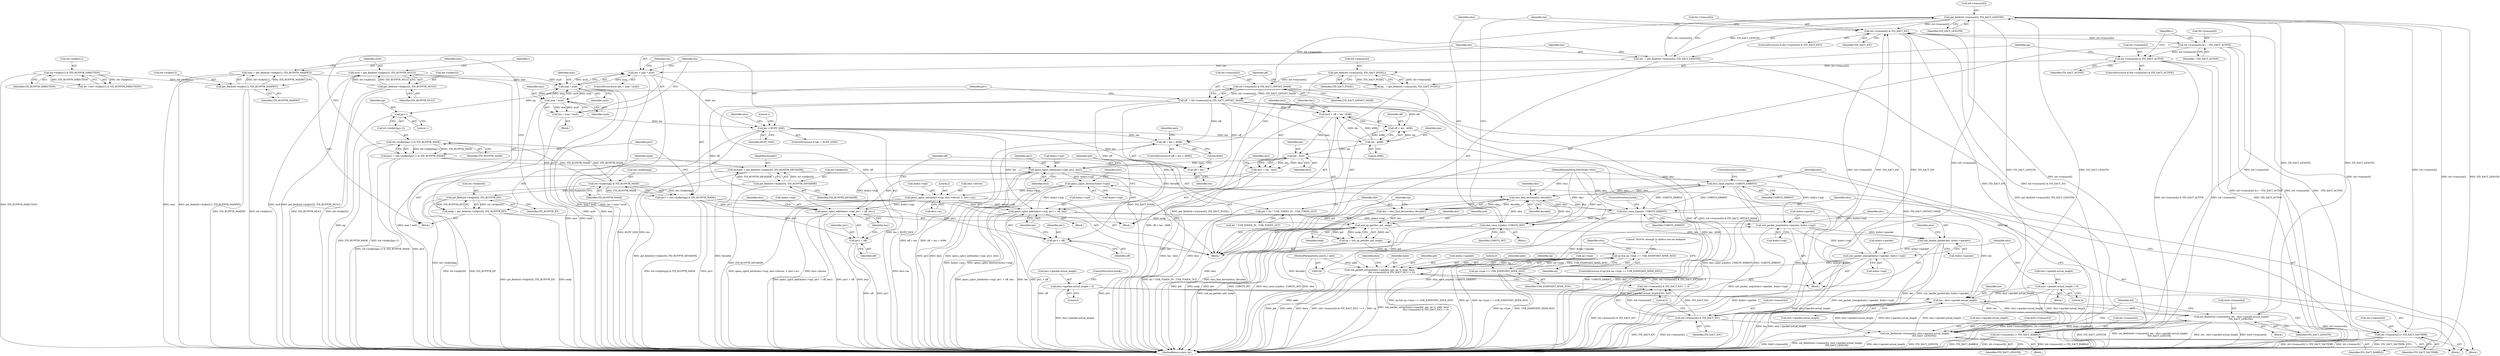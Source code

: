 digraph "0_qemu_156a2e4dbffa85997636a7a39ef12da6f1b40254@array" {
"1000234" [label="(Call,get_field(itd->transact[i], ITD_XACT_LENGTH))"];
"1000205" [label="(Call,itd->transact[i] & ITD_XACT_OFFSET_MASK)"];
"1000196" [label="(Call,get_field(itd->transact[i], ITD_XACT_PGSEL))"];
"1000186" [label="(Call,itd->transact[i] & ITD_XACT_ACTIVE)"];
"1000514" [label="(Call,itd->transact[i] &= ~ITD_XACT_ACTIVE)"];
"1000503" [label="(Call,itd->transact[i] & ITD_XACT_IOC)"];
"1000436" [label="(Call,itd->transact[i] |= ITD_XACT_XACTERR)"];
"1000234" [label="(Call,get_field(itd->transact[i], ITD_XACT_LENGTH))"];
"1000472" [label="(Call,set_field(&itd->transact[i], len - ehci->ipacket.actual_length,\n                          ITD_XACT_LENGTH))"];
"1000489" [label="(Call,set_field(&itd->transact[i], ehci->ipacket.actual_length,\n                          ITD_XACT_LENGTH))"];
"1000460" [label="(Call,ehci->ipacket.actual_length = 0)"];
"1000401" [label="(Call,ehci->ipacket.actual_length = 0)"];
"1000479" [label="(Call,len - ehci->ipacket.actual_length)"];
"1000291" [label="(Call,len - len2)"];
"1000285" [label="(Call,len - 4096)"];
"1000254" [label="(Call,len > BUFF_SIZE)"];
"1000242" [label="(Call,len > max * mult)"];
"1000232" [label="(Call,len  = get_field(itd->transact[i], ITD_XACT_LENGTH))"];
"1000244" [label="(Call,max * mult)"];
"1000250" [label="(Call,max * mult)"];
"1000157" [label="(Call,max = get_field(itd->bufptr[1], ITD_BUFPTR_MAXPKT))"];
"1000159" [label="(Call,get_field(itd->bufptr[1], ITD_BUFPTR_MAXPKT))"];
"1000132" [label="(Call,itd->bufptr[1] & ITD_BUFPTR_DIRECTION)"];
"1000166" [label="(Call,mult = get_field(itd->bufptr[2], ITD_BUFPTR_MULT))"];
"1000168" [label="(Call,get_field(itd->bufptr[2], ITD_BUFPTR_MULT))"];
"1000248" [label="(Call,len = max * mult)"];
"1000281" [label="(Call,len2 = off + len - 4096)"];
"1000203" [label="(Call,off  = itd->transact[i] & ITD_XACT_OFFSET_MASK)"];
"1000312" [label="(Call,qemu_sglist_add(&ehci->isgl, ptr1 + off, len))"];
"1000261" [label="(Call,qemu_sglist_init(&ehci->isgl, ehci->device, 2, ehci->as))"];
"1000408" [label="(Call,qemu_sglist_destroy(&ehci->isgl))"];
"1000303" [label="(Call,qemu_sglist_add(&ehci->isgl, ptr2, len2))"];
"1000294" [label="(Call,qemu_sglist_add(&ehci->isgl, ptr1 + off, len1))"];
"1000212" [label="(Call,ptr1 = (itd->bufptr[pg] & ITD_BUFPTR_MASK))"];
"1000214" [label="(Call,itd->bufptr[pg] & ITD_BUFPTR_MASK)"];
"1000223" [label="(Call,itd->bufptr[pg+1] & ITD_BUFPTR_MASK)"];
"1000289" [label="(Call,len1 = len - len2)"];
"1000221" [label="(Call,ptr2 = (itd->bufptr[pg+1] & ITD_BUFPTR_MASK))"];
"1000381" [label="(Call,usb_packet_unmap(&ehci->ipacket, &ehci->isgl))"];
"1000375" [label="(Call,usb_handle_packet(dev, &ehci->ipacket))"];
"1000334" [label="(Call,usb_ep_get(dev, pid, endp))"];
"1000327" [label="(Call,dev = ehci_find_device(ehci, devaddr))"];
"1000329" [label="(Call,ehci_find_device(ehci, devaddr))"];
"1000511" [label="(Call,ehci_raise_irq(ehci, USBSTS_INT))"];
"1000455" [label="(Call,ehci_raise_irq(ehci, USBSTS_ERRINT))"];
"1000107" [label="(MethodParameterIn,EHCIState *ehci)"];
"1000443" [label="(Call,ehci_raise_irq(ehci, USBSTS_ERRINT))"];
"1000139" [label="(Call,devaddr = get_field(itd->bufptr[0], ITD_BUFPTR_DEVADDR))"];
"1000141" [label="(Call,get_field(itd->bufptr[0], ITD_BUFPTR_DEVADDR))"];
"1000321" [label="(Call,pid = dir ? USB_TOKEN_IN : USB_TOKEN_OUT)"];
"1000148" [label="(Call,endp = get_field(itd->bufptr[0], ITD_BUFPTR_EP))"];
"1000150" [label="(Call,get_field(itd->bufptr[0], ITD_BUFPTR_EP))"];
"1000366" [label="(Call,usb_packet_map(&ehci->ipacket, &ehci->isgl))"];
"1000347" [label="(Call,usb_packet_setup(&ehci->ipacket, pid, ep, 0, addr, false,\n                                 (itd->transact[i] & ITD_XACT_IOC) != 0))"];
"1000339" [label="(Call,ep && ep->type == USB_ENDPOINT_XFER_ISOC)"];
"1000332" [label="(Call,ep = usb_ep_get(dev, pid, endp))"];
"1000341" [label="(Call,ep->type == USB_ENDPOINT_XFER_ISOC)"];
"1000109" [label="(MethodParameterIn,uint32_t addr)"];
"1000357" [label="(Call,(itd->transact[i] & ITD_XACT_IOC) != 0)"];
"1000358" [label="(Call,itd->transact[i] & ITD_XACT_IOC)"];
"1000448" [label="(Call,itd->transact[i] |= ITD_XACT_BABBLE)"];
"1000274" [label="(Call,off + len > 4096)"];
"1000275" [label="(Call,off + len)"];
"1000194" [label="(Call,pg   = get_field(itd->transact[i], ITD_XACT_PGSEL))"];
"1000228" [label="(Call,pg+1)"];
"1000283" [label="(Call,off + len - 4096)"];
"1000299" [label="(Call,ptr1 + off)"];
"1000317" [label="(Call,ptr1 + off)"];
"1000285" [label="(Call,len - 4096)"];
"1000206" [label="(Call,itd->transact[i])"];
"1000401" [label="(Call,ehci->ipacket.actual_length = 0)"];
"1000386" [label="(Call,&ehci->isgl)"];
"1000506" [label="(Identifier,itd)"];
"1000357" [label="(Call,(itd->transact[i] & ITD_XACT_IOC) != 0)"];
"1000359" [label="(Call,itd->transact[i])"];
"1000512" [label="(Identifier,ehci)"];
"1000286" [label="(Identifier,len)"];
"1000244" [label="(Call,max * mult)"];
"1000139" [label="(Call,devaddr = get_field(itd->bufptr[0], ITD_BUFPTR_DEVADDR))"];
"1000364" [label="(Identifier,ITD_XACT_IOC)"];
"1000130" [label="(Call,dir =(itd->bufptr[1] & ITD_BUFPTR_DIRECTION))"];
"1000332" [label="(Call,ep = usb_ep_get(dev, pid, endp))"];
"1000177" [label="(Identifier,i)"];
"1000277" [label="(Identifier,len)"];
"1000504" [label="(Call,itd->transact[i])"];
"1000289" [label="(Call,len1 = len - len2)"];
"1000329" [label="(Call,ehci_find_device(ehci, devaddr))"];
"1000444" [label="(Identifier,ehci)"];
"1000275" [label="(Call,off + len)"];
"1000254" [label="(Call,len > BUFF_SIZE)"];
"1000515" [label="(Call,itd->transact[i])"];
"1000149" [label="(Identifier,endp)"];
"1000456" [label="(Identifier,ehci)"];
"1000256" [label="(Identifier,BUFF_SIZE)"];
"1000466" [label="(Literal,0)"];
"1000167" [label="(Identifier,mult)"];
"1000514" [label="(Call,itd->transact[i] &= ~ITD_XACT_ACTIVE)"];
"1000230" [label="(Literal,1)"];
"1000304" [label="(Call,&ehci->isgl)"];
"1000228" [label="(Call,pg+1)"];
"1000312" [label="(Call,qemu_sglist_add(&ehci->isgl, ptr1 + off, len))"];
"1000231" [label="(Identifier,ITD_BUFPTR_MASK)"];
"1000480" [label="(Identifier,len)"];
"1000279" [label="(Block,)"];
"1000235" [label="(Call,itd->transact[i])"];
"1000313" [label="(Call,&ehci->isgl)"];
"1000220" [label="(Identifier,ITD_BUFPTR_MASK)"];
"1000467" [label="(ControlStructure,break;)"];
"1000327" [label="(Call,dev = ehci_find_device(ehci, devaddr))"];
"1000503" [label="(Call,itd->transact[i] & ITD_XACT_IOC)"];
"1000269" [label="(Literal,2)"];
"1000246" [label="(Identifier,mult)"];
"1000213" [label="(Identifier,ptr1)"];
"1000192" [label="(Identifier,ITD_XACT_ACTIVE)"];
"1000419" [label="(Block,)"];
"1000488" [label="(Block,)"];
"1000255" [label="(Identifier,len)"];
"1000292" [label="(Identifier,len)"];
"1000350" [label="(Identifier,ehci)"];
"1000287" [label="(Literal,4096)"];
"1000281" [label="(Call,len2 = off + len - 4096)"];
"1000335" [label="(Identifier,dev)"];
"1000472" [label="(Call,set_field(&itd->transact[i], len - ehci->ipacket.actual_length,\n                          ITD_XACT_LENGTH))"];
"1000147" [label="(Identifier,ITD_BUFPTR_DEVADDR)"];
"1000174" [label="(Identifier,ITD_BUFPTR_MULT)"];
"1000148" [label="(Call,endp = get_field(itd->bufptr[0], ITD_BUFPTR_EP))"];
"1000489" [label="(Call,set_field(&itd->transact[i], ehci->ipacket.actual_length,\n                          ITD_XACT_LENGTH))"];
"1000266" [label="(Call,ehci->device)"];
"1000205" [label="(Call,itd->transact[i] & ITD_XACT_OFFSET_MASK)"];
"1000274" [label="(Call,off + len > 4096)"];
"1000402" [label="(Call,ehci->ipacket.actual_length)"];
"1000159" [label="(Call,get_field(itd->bufptr[1], ITD_BUFPTR_MAXPKT))"];
"1000311" [label="(Block,)"];
"1000194" [label="(Call,pg   = get_field(itd->transact[i], ITD_XACT_PGSEL))"];
"1000384" [label="(Identifier,ehci)"];
"1000377" [label="(Call,&ehci->ipacket)"];
"1000376" [label="(Identifier,dev)"];
"1000299" [label="(Call,ptr1 + off)"];
"1000196" [label="(Call,get_field(itd->transact[i], ITD_XACT_PGSEL))"];
"1000214" [label="(Call,itd->bufptr[pg] & ITD_BUFPTR_MASK)"];
"1000340" [label="(Identifier,ep)"];
"1000303" [label="(Call,qemu_sglist_add(&ehci->isgl, ptr2, len2))"];
"1000283" [label="(Call,off + len - 4096)"];
"1000511" [label="(Call,ehci_raise_irq(ehci, USBSTS_INT))"];
"1000301" [label="(Identifier,off)"];
"1000448" [label="(Call,itd->transact[i] |= ITD_XACT_BABBLE)"];
"1000193" [label="(Block,)"];
"1000297" [label="(Identifier,ehci)"];
"1000151" [label="(Call,itd->bufptr[0])"];
"1000330" [label="(Identifier,ehci)"];
"1000317" [label="(Call,ptr1 + off)"];
"1000302" [label="(Identifier,len1)"];
"1000156" [label="(Identifier,ITD_BUFPTR_EP)"];
"1000204" [label="(Identifier,off)"];
"1000322" [label="(Identifier,pid)"];
"1000523" [label="(MethodReturn,static int)"];
"1000336" [label="(Identifier,pid)"];
"1000264" [label="(Identifier,ehci)"];
"1000517" [label="(Identifier,itd)"];
"1000348" [label="(Call,&ehci->ipacket)"];
"1000510" [label="(Block,)"];
"1000486" [label="(Identifier,ITD_XACT_LENGTH)"];
"1000461" [label="(Call,ehci->ipacket.actual_length)"];
"1000158" [label="(Identifier,max)"];
"1000132" [label="(Call,itd->bufptr[1] & ITD_BUFPTR_DIRECTION)"];
"1000211" [label="(Identifier,ITD_XACT_OFFSET_MASK)"];
"1000300" [label="(Identifier,ptr1)"];
"1000202" [label="(Identifier,ITD_XACT_PGSEL)"];
"1000382" [label="(Call,&ehci->ipacket)"];
"1000347" [label="(Call,usb_packet_setup(&ehci->ipacket, pid, ep, 0, addr, false,\n                                 (itd->transact[i] & ITD_XACT_IOC) != 0))"];
"1000250" [label="(Call,max * mult)"];
"1000133" [label="(Call,itd->bufptr[1])"];
"1000141" [label="(Call,get_field(itd->bufptr[0], ITD_BUFPTR_DEVADDR))"];
"1000245" [label="(Identifier,max)"];
"1000168" [label="(Call,get_field(itd->bufptr[2], ITD_BUFPTR_MULT))"];
"1000291" [label="(Call,len - len2)"];
"1000513" [label="(Identifier,USBSTS_INT)"];
"1000306" [label="(Identifier,ehci)"];
"1000354" [label="(Literal,0)"];
"1000293" [label="(Identifier,len2)"];
"1000449" [label="(Call,itd->transact[i])"];
"1000328" [label="(Identifier,dev)"];
"1000331" [label="(Identifier,devaddr)"];
"1000195" [label="(Identifier,pg)"];
"1000496" [label="(Call,ehci->ipacket.actual_length)"];
"1000457" [label="(Identifier,USBSTS_ERRINT)"];
"1000309" [label="(Identifier,len2)"];
"1000315" [label="(Identifier,ehci)"];
"1000446" [label="(ControlStructure,break;)"];
"1000140" [label="(Identifier,devaddr)"];
"1000284" [label="(Identifier,off)"];
"1000502" [label="(ControlStructure,if (itd->transact[i] & ITD_XACT_IOC))"];
"1000248" [label="(Call,len = max * mult)"];
"1000436" [label="(Call,itd->transact[i] |= ITD_XACT_XACTERR)"];
"1000481" [label="(Call,ehci->ipacket.actual_length)"];
"1000435" [label="(Block,)"];
"1000319" [label="(Identifier,off)"];
"1000232" [label="(Call,len  = get_field(itd->transact[i], ITD_XACT_LENGTH))"];
"1000203" [label="(Call,off  = itd->transact[i] & ITD_XACT_OFFSET_MASK)"];
"1000442" [label="(Identifier,ITD_XACT_XACTERR)"];
"1000262" [label="(Call,&ehci->isgl)"];
"1000222" [label="(Identifier,ptr2)"];
"1000337" [label="(Identifier,endp)"];
"1000443" [label="(Call,ehci_raise_irq(ehci, USBSTS_ERRINT))"];
"1000391" [label="(Block,)"];
"1000187" [label="(Call,itd->transact[i])"];
"1000479" [label="(Call,len - ehci->ipacket.actual_length)"];
"1000408" [label="(Call,qemu_sglist_destroy(&ehci->isgl))"];
"1000276" [label="(Identifier,off)"];
"1000460" [label="(Call,ehci->ipacket.actual_length = 0)"];
"1000260" [label="(Literal,1)"];
"1000270" [label="(Call,ehci->as)"];
"1000409" [label="(Call,&ehci->isgl)"];
"1000223" [label="(Call,itd->bufptr[pg+1] & ITD_BUFPTR_MASK)"];
"1000160" [label="(Call,itd->bufptr[1])"];
"1000224" [label="(Call,itd->bufptr[pg+1])"];
"1000185" [label="(ControlStructure,if (itd->transact[i] & ITD_XACT_ACTIVE))"];
"1000247" [label="(Block,)"];
"1000358" [label="(Call,itd->transact[i] & ITD_XACT_IOC)"];
"1000169" [label="(Call,itd->bufptr[2])"];
"1000445" [label="(Identifier,USBSTS_ERRINT)"];
"1000242" [label="(Call,len > max * mult)"];
"1000290" [label="(Identifier,len1)"];
"1000341" [label="(Call,ep->type == USB_ENDPOINT_XFER_ISOC)"];
"1000501" [label="(Identifier,ITD_XACT_LENGTH)"];
"1000366" [label="(Call,usb_packet_map(&ehci->ipacket, &ehci->isgl))"];
"1000166" [label="(Call,mult = get_field(itd->bufptr[2], ITD_BUFPTR_MULT))"];
"1000261" [label="(Call,qemu_sglist_init(&ehci->isgl, ehci->device, 2, ehci->as))"];
"1000109" [label="(MethodParameterIn,uint32_t addr)"];
"1000308" [label="(Identifier,ptr2)"];
"1000138" [label="(Identifier,ITD_BUFPTR_DIRECTION)"];
"1000110" [label="(Block,)"];
"1000381" [label="(Call,usb_packet_unmap(&ehci->ipacket, &ehci->isgl))"];
"1000365" [label="(Literal,0)"];
"1000252" [label="(Identifier,mult)"];
"1000282" [label="(Identifier,len2)"];
"1000458" [label="(ControlStructure,break;)"];
"1000186" [label="(Call,itd->transact[i] & ITD_XACT_ACTIVE)"];
"1000509" [label="(Identifier,ITD_XACT_IOC)"];
"1000355" [label="(Identifier,addr)"];
"1000240" [label="(Identifier,ITD_XACT_LENGTH)"];
"1000353" [label="(Identifier,ep)"];
"1000294" [label="(Call,qemu_sglist_add(&ehci->isgl, ptr1 + off, len1))"];
"1000371" [label="(Call,&ehci->isgl)"];
"1000233" [label="(Identifier,len)"];
"1000321" [label="(Call,pid = dir ? USB_TOKEN_IN : USB_TOKEN_OUT)"];
"1000454" [label="(Identifier,ITD_XACT_BABBLE)"];
"1000490" [label="(Call,&itd->transact[i])"];
"1000338" [label="(ControlStructure,if (ep && ep->type == USB_ENDPOINT_XFER_ISOC))"];
"1000369" [label="(Identifier,ehci)"];
"1000393" [label="(Literal,\"ISOCH: attempt to addess non-iso endpoint\n\")"];
"1000278" [label="(Literal,4096)"];
"1000345" [label="(Identifier,USB_ENDPOINT_XFER_ISOC)"];
"1000333" [label="(Identifier,ep)"];
"1000367" [label="(Call,&ehci->ipacket)"];
"1000212" [label="(Call,ptr1 = (itd->bufptr[pg] & ITD_BUFPTR_MASK))"];
"1000437" [label="(Call,itd->transact[i])"];
"1000356" [label="(Identifier,false)"];
"1000323" [label="(Call,dir ? USB_TOKEN_IN : USB_TOKEN_OUT)"];
"1000197" [label="(Call,itd->transact[i])"];
"1000215" [label="(Call,itd->bufptr[pg])"];
"1000234" [label="(Call,get_field(itd->transact[i], ITD_XACT_LENGTH))"];
"1000411" [label="(Identifier,ehci)"];
"1000320" [label="(Identifier,len)"];
"1000142" [label="(Call,itd->bufptr[0])"];
"1000473" [label="(Call,&itd->transact[i])"];
"1000520" [label="(Identifier,~ITD_XACT_ACTIVE)"];
"1000251" [label="(Identifier,max)"];
"1000342" [label="(Call,ep->type)"];
"1000241" [label="(ControlStructure,if (len > max * mult))"];
"1000346" [label="(Block,)"];
"1000150" [label="(Call,get_field(itd->bufptr[0], ITD_BUFPTR_EP))"];
"1000243" [label="(Identifier,len)"];
"1000339" [label="(Call,ep && ep->type == USB_ENDPOINT_XFER_ISOC)"];
"1000183" [label="(Identifier,i)"];
"1000375" [label="(Call,usb_handle_packet(dev, &ehci->ipacket))"];
"1000221" [label="(Call,ptr2 = (itd->bufptr[pg+1] & ITD_BUFPTR_MASK))"];
"1000416" [label="(Identifier,ehci)"];
"1000295" [label="(Call,&ehci->isgl)"];
"1000107" [label="(MethodParameterIn,EHCIState *ehci)"];
"1000229" [label="(Identifier,pg)"];
"1000253" [label="(ControlStructure,if (len > BUFF_SIZE))"];
"1000471" [label="(Block,)"];
"1000273" [label="(ControlStructure,if (off + len > 4096))"];
"1000165" [label="(Identifier,ITD_BUFPTR_MAXPKT)"];
"1000318" [label="(Identifier,ptr1)"];
"1000407" [label="(Literal,0)"];
"1000455" [label="(Call,ehci_raise_irq(ehci, USBSTS_ERRINT))"];
"1000157" [label="(Call,max = get_field(itd->bufptr[1], ITD_BUFPTR_MAXPKT))"];
"1000352" [label="(Identifier,pid)"];
"1000334" [label="(Call,usb_ep_get(dev, pid, endp))"];
"1000249" [label="(Identifier,len)"];
"1000234" -> "1000232"  [label="AST: "];
"1000234" -> "1000240"  [label="CFG: "];
"1000235" -> "1000234"  [label="AST: "];
"1000240" -> "1000234"  [label="AST: "];
"1000232" -> "1000234"  [label="CFG: "];
"1000234" -> "1000523"  [label="DDG: itd->transact[i]"];
"1000234" -> "1000523"  [label="DDG: ITD_XACT_LENGTH"];
"1000234" -> "1000232"  [label="DDG: itd->transact[i]"];
"1000234" -> "1000232"  [label="DDG: ITD_XACT_LENGTH"];
"1000205" -> "1000234"  [label="DDG: itd->transact[i]"];
"1000472" -> "1000234"  [label="DDG: ITD_XACT_LENGTH"];
"1000489" -> "1000234"  [label="DDG: ITD_XACT_LENGTH"];
"1000234" -> "1000358"  [label="DDG: itd->transact[i]"];
"1000234" -> "1000436"  [label="DDG: itd->transact[i]"];
"1000234" -> "1000448"  [label="DDG: itd->transact[i]"];
"1000234" -> "1000472"  [label="DDG: ITD_XACT_LENGTH"];
"1000234" -> "1000489"  [label="DDG: ITD_XACT_LENGTH"];
"1000234" -> "1000503"  [label="DDG: itd->transact[i]"];
"1000205" -> "1000203"  [label="AST: "];
"1000205" -> "1000211"  [label="CFG: "];
"1000206" -> "1000205"  [label="AST: "];
"1000211" -> "1000205"  [label="AST: "];
"1000203" -> "1000205"  [label="CFG: "];
"1000205" -> "1000523"  [label="DDG: ITD_XACT_OFFSET_MASK"];
"1000205" -> "1000203"  [label="DDG: itd->transact[i]"];
"1000205" -> "1000203"  [label="DDG: ITD_XACT_OFFSET_MASK"];
"1000196" -> "1000205"  [label="DDG: itd->transact[i]"];
"1000196" -> "1000194"  [label="AST: "];
"1000196" -> "1000202"  [label="CFG: "];
"1000197" -> "1000196"  [label="AST: "];
"1000202" -> "1000196"  [label="AST: "];
"1000194" -> "1000196"  [label="CFG: "];
"1000196" -> "1000523"  [label="DDG: ITD_XACT_PGSEL"];
"1000196" -> "1000194"  [label="DDG: itd->transact[i]"];
"1000196" -> "1000194"  [label="DDG: ITD_XACT_PGSEL"];
"1000186" -> "1000196"  [label="DDG: itd->transact[i]"];
"1000186" -> "1000185"  [label="AST: "];
"1000186" -> "1000192"  [label="CFG: "];
"1000187" -> "1000186"  [label="AST: "];
"1000192" -> "1000186"  [label="AST: "];
"1000195" -> "1000186"  [label="CFG: "];
"1000183" -> "1000186"  [label="CFG: "];
"1000186" -> "1000523"  [label="DDG: itd->transact[i] & ITD_XACT_ACTIVE"];
"1000186" -> "1000523"  [label="DDG: itd->transact[i]"];
"1000186" -> "1000523"  [label="DDG: ITD_XACT_ACTIVE"];
"1000514" -> "1000186"  [label="DDG: itd->transact[i]"];
"1000514" -> "1000193"  [label="AST: "];
"1000514" -> "1000520"  [label="CFG: "];
"1000515" -> "1000514"  [label="AST: "];
"1000520" -> "1000514"  [label="AST: "];
"1000183" -> "1000514"  [label="CFG: "];
"1000514" -> "1000523"  [label="DDG: ~ITD_XACT_ACTIVE"];
"1000514" -> "1000523"  [label="DDG: itd->transact[i] &= ~ITD_XACT_ACTIVE"];
"1000514" -> "1000523"  [label="DDG: itd->transact[i]"];
"1000503" -> "1000514"  [label="DDG: itd->transact[i]"];
"1000503" -> "1000502"  [label="AST: "];
"1000503" -> "1000509"  [label="CFG: "];
"1000504" -> "1000503"  [label="AST: "];
"1000509" -> "1000503"  [label="AST: "];
"1000512" -> "1000503"  [label="CFG: "];
"1000517" -> "1000503"  [label="CFG: "];
"1000503" -> "1000523"  [label="DDG: ITD_XACT_IOC"];
"1000503" -> "1000523"  [label="DDG: itd->transact[i] & ITD_XACT_IOC"];
"1000503" -> "1000358"  [label="DDG: ITD_XACT_IOC"];
"1000436" -> "1000503"  [label="DDG: itd->transact[i]"];
"1000448" -> "1000503"  [label="DDG: itd->transact[i]"];
"1000358" -> "1000503"  [label="DDG: itd->transact[i]"];
"1000358" -> "1000503"  [label="DDG: ITD_XACT_IOC"];
"1000436" -> "1000435"  [label="AST: "];
"1000436" -> "1000442"  [label="CFG: "];
"1000437" -> "1000436"  [label="AST: "];
"1000442" -> "1000436"  [label="AST: "];
"1000444" -> "1000436"  [label="CFG: "];
"1000436" -> "1000523"  [label="DDG: ITD_XACT_XACTERR"];
"1000436" -> "1000523"  [label="DDG: itd->transact[i] |= ITD_XACT_XACTERR"];
"1000436" -> "1000523"  [label="DDG: itd->transact[i]"];
"1000358" -> "1000436"  [label="DDG: itd->transact[i]"];
"1000472" -> "1000471"  [label="AST: "];
"1000472" -> "1000486"  [label="CFG: "];
"1000473" -> "1000472"  [label="AST: "];
"1000479" -> "1000472"  [label="AST: "];
"1000486" -> "1000472"  [label="AST: "];
"1000506" -> "1000472"  [label="CFG: "];
"1000472" -> "1000523"  [label="DDG: ITD_XACT_LENGTH"];
"1000472" -> "1000523"  [label="DDG: set_field(&itd->transact[i], len - ehci->ipacket.actual_length,\n                          ITD_XACT_LENGTH)"];
"1000472" -> "1000523"  [label="DDG: len - ehci->ipacket.actual_length"];
"1000472" -> "1000523"  [label="DDG: &itd->transact[i]"];
"1000489" -> "1000472"  [label="DDG: &itd->transact[i]"];
"1000479" -> "1000472"  [label="DDG: len"];
"1000479" -> "1000472"  [label="DDG: ehci->ipacket.actual_length"];
"1000472" -> "1000489"  [label="DDG: &itd->transact[i]"];
"1000489" -> "1000488"  [label="AST: "];
"1000489" -> "1000501"  [label="CFG: "];
"1000490" -> "1000489"  [label="AST: "];
"1000496" -> "1000489"  [label="AST: "];
"1000501" -> "1000489"  [label="AST: "];
"1000506" -> "1000489"  [label="CFG: "];
"1000489" -> "1000523"  [label="DDG: set_field(&itd->transact[i], ehci->ipacket.actual_length,\n                          ITD_XACT_LENGTH)"];
"1000489" -> "1000523"  [label="DDG: ehci->ipacket.actual_length"];
"1000489" -> "1000523"  [label="DDG: ITD_XACT_LENGTH"];
"1000489" -> "1000523"  [label="DDG: &itd->transact[i]"];
"1000489" -> "1000479"  [label="DDG: ehci->ipacket.actual_length"];
"1000460" -> "1000489"  [label="DDG: ehci->ipacket.actual_length"];
"1000401" -> "1000489"  [label="DDG: ehci->ipacket.actual_length"];
"1000479" -> "1000489"  [label="DDG: ehci->ipacket.actual_length"];
"1000460" -> "1000419"  [label="AST: "];
"1000460" -> "1000466"  [label="CFG: "];
"1000461" -> "1000460"  [label="AST: "];
"1000466" -> "1000460"  [label="AST: "];
"1000467" -> "1000460"  [label="CFG: "];
"1000460" -> "1000523"  [label="DDG: ehci->ipacket.actual_length"];
"1000460" -> "1000479"  [label="DDG: ehci->ipacket.actual_length"];
"1000401" -> "1000391"  [label="AST: "];
"1000401" -> "1000407"  [label="CFG: "];
"1000402" -> "1000401"  [label="AST: "];
"1000407" -> "1000401"  [label="AST: "];
"1000411" -> "1000401"  [label="CFG: "];
"1000401" -> "1000523"  [label="DDG: ehci->ipacket.actual_length"];
"1000401" -> "1000479"  [label="DDG: ehci->ipacket.actual_length"];
"1000479" -> "1000481"  [label="CFG: "];
"1000480" -> "1000479"  [label="AST: "];
"1000481" -> "1000479"  [label="AST: "];
"1000486" -> "1000479"  [label="CFG: "];
"1000479" -> "1000523"  [label="DDG: len"];
"1000479" -> "1000523"  [label="DDG: ehci->ipacket.actual_length"];
"1000291" -> "1000479"  [label="DDG: len"];
"1000312" -> "1000479"  [label="DDG: len"];
"1000291" -> "1000289"  [label="AST: "];
"1000291" -> "1000293"  [label="CFG: "];
"1000292" -> "1000291"  [label="AST: "];
"1000293" -> "1000291"  [label="AST: "];
"1000289" -> "1000291"  [label="CFG: "];
"1000291" -> "1000523"  [label="DDG: len"];
"1000291" -> "1000289"  [label="DDG: len"];
"1000291" -> "1000289"  [label="DDG: len2"];
"1000285" -> "1000291"  [label="DDG: len"];
"1000281" -> "1000291"  [label="DDG: len2"];
"1000291" -> "1000303"  [label="DDG: len2"];
"1000285" -> "1000283"  [label="AST: "];
"1000285" -> "1000287"  [label="CFG: "];
"1000286" -> "1000285"  [label="AST: "];
"1000287" -> "1000285"  [label="AST: "];
"1000283" -> "1000285"  [label="CFG: "];
"1000285" -> "1000281"  [label="DDG: len"];
"1000285" -> "1000281"  [label="DDG: 4096"];
"1000285" -> "1000283"  [label="DDG: len"];
"1000285" -> "1000283"  [label="DDG: 4096"];
"1000254" -> "1000285"  [label="DDG: len"];
"1000254" -> "1000253"  [label="AST: "];
"1000254" -> "1000256"  [label="CFG: "];
"1000255" -> "1000254"  [label="AST: "];
"1000256" -> "1000254"  [label="AST: "];
"1000260" -> "1000254"  [label="CFG: "];
"1000264" -> "1000254"  [label="CFG: "];
"1000254" -> "1000523"  [label="DDG: len"];
"1000254" -> "1000523"  [label="DDG: len > BUFF_SIZE"];
"1000254" -> "1000523"  [label="DDG: BUFF_SIZE"];
"1000242" -> "1000254"  [label="DDG: len"];
"1000248" -> "1000254"  [label="DDG: len"];
"1000254" -> "1000274"  [label="DDG: len"];
"1000254" -> "1000275"  [label="DDG: len"];
"1000254" -> "1000312"  [label="DDG: len"];
"1000242" -> "1000241"  [label="AST: "];
"1000242" -> "1000244"  [label="CFG: "];
"1000243" -> "1000242"  [label="AST: "];
"1000244" -> "1000242"  [label="AST: "];
"1000249" -> "1000242"  [label="CFG: "];
"1000255" -> "1000242"  [label="CFG: "];
"1000242" -> "1000523"  [label="DDG: len > max * mult"];
"1000242" -> "1000523"  [label="DDG: max * mult"];
"1000232" -> "1000242"  [label="DDG: len"];
"1000244" -> "1000242"  [label="DDG: max"];
"1000244" -> "1000242"  [label="DDG: mult"];
"1000232" -> "1000193"  [label="AST: "];
"1000233" -> "1000232"  [label="AST: "];
"1000243" -> "1000232"  [label="CFG: "];
"1000232" -> "1000523"  [label="DDG: get_field(itd->transact[i], ITD_XACT_LENGTH)"];
"1000244" -> "1000246"  [label="CFG: "];
"1000245" -> "1000244"  [label="AST: "];
"1000246" -> "1000244"  [label="AST: "];
"1000244" -> "1000523"  [label="DDG: max"];
"1000244" -> "1000523"  [label="DDG: mult"];
"1000250" -> "1000244"  [label="DDG: max"];
"1000250" -> "1000244"  [label="DDG: mult"];
"1000157" -> "1000244"  [label="DDG: max"];
"1000166" -> "1000244"  [label="DDG: mult"];
"1000244" -> "1000250"  [label="DDG: max"];
"1000244" -> "1000250"  [label="DDG: mult"];
"1000250" -> "1000248"  [label="AST: "];
"1000250" -> "1000252"  [label="CFG: "];
"1000251" -> "1000250"  [label="AST: "];
"1000252" -> "1000250"  [label="AST: "];
"1000248" -> "1000250"  [label="CFG: "];
"1000250" -> "1000523"  [label="DDG: max"];
"1000250" -> "1000523"  [label="DDG: mult"];
"1000250" -> "1000248"  [label="DDG: max"];
"1000250" -> "1000248"  [label="DDG: mult"];
"1000157" -> "1000110"  [label="AST: "];
"1000157" -> "1000159"  [label="CFG: "];
"1000158" -> "1000157"  [label="AST: "];
"1000159" -> "1000157"  [label="AST: "];
"1000167" -> "1000157"  [label="CFG: "];
"1000157" -> "1000523"  [label="DDG: get_field(itd->bufptr[1], ITD_BUFPTR_MAXPKT)"];
"1000157" -> "1000523"  [label="DDG: max"];
"1000159" -> "1000157"  [label="DDG: itd->bufptr[1]"];
"1000159" -> "1000157"  [label="DDG: ITD_BUFPTR_MAXPKT"];
"1000159" -> "1000165"  [label="CFG: "];
"1000160" -> "1000159"  [label="AST: "];
"1000165" -> "1000159"  [label="AST: "];
"1000159" -> "1000523"  [label="DDG: itd->bufptr[1]"];
"1000159" -> "1000523"  [label="DDG: ITD_BUFPTR_MAXPKT"];
"1000132" -> "1000159"  [label="DDG: itd->bufptr[1]"];
"1000132" -> "1000130"  [label="AST: "];
"1000132" -> "1000138"  [label="CFG: "];
"1000133" -> "1000132"  [label="AST: "];
"1000138" -> "1000132"  [label="AST: "];
"1000130" -> "1000132"  [label="CFG: "];
"1000132" -> "1000523"  [label="DDG: ITD_BUFPTR_DIRECTION"];
"1000132" -> "1000130"  [label="DDG: itd->bufptr[1]"];
"1000132" -> "1000130"  [label="DDG: ITD_BUFPTR_DIRECTION"];
"1000166" -> "1000110"  [label="AST: "];
"1000166" -> "1000168"  [label="CFG: "];
"1000167" -> "1000166"  [label="AST: "];
"1000168" -> "1000166"  [label="AST: "];
"1000177" -> "1000166"  [label="CFG: "];
"1000166" -> "1000523"  [label="DDG: get_field(itd->bufptr[2], ITD_BUFPTR_MULT)"];
"1000166" -> "1000523"  [label="DDG: mult"];
"1000168" -> "1000166"  [label="DDG: itd->bufptr[2]"];
"1000168" -> "1000166"  [label="DDG: ITD_BUFPTR_MULT"];
"1000168" -> "1000174"  [label="CFG: "];
"1000169" -> "1000168"  [label="AST: "];
"1000174" -> "1000168"  [label="AST: "];
"1000168" -> "1000523"  [label="DDG: itd->bufptr[2]"];
"1000168" -> "1000523"  [label="DDG: ITD_BUFPTR_MULT"];
"1000248" -> "1000247"  [label="AST: "];
"1000249" -> "1000248"  [label="AST: "];
"1000255" -> "1000248"  [label="CFG: "];
"1000248" -> "1000523"  [label="DDG: max * mult"];
"1000281" -> "1000279"  [label="AST: "];
"1000281" -> "1000283"  [label="CFG: "];
"1000282" -> "1000281"  [label="AST: "];
"1000283" -> "1000281"  [label="AST: "];
"1000290" -> "1000281"  [label="CFG: "];
"1000281" -> "1000523"  [label="DDG: off + len - 4096"];
"1000203" -> "1000281"  [label="DDG: off"];
"1000203" -> "1000193"  [label="AST: "];
"1000204" -> "1000203"  [label="AST: "];
"1000213" -> "1000203"  [label="CFG: "];
"1000203" -> "1000523"  [label="DDG: itd->transact[i] & ITD_XACT_OFFSET_MASK"];
"1000203" -> "1000523"  [label="DDG: off"];
"1000203" -> "1000274"  [label="DDG: off"];
"1000203" -> "1000275"  [label="DDG: off"];
"1000203" -> "1000283"  [label="DDG: off"];
"1000203" -> "1000294"  [label="DDG: off"];
"1000203" -> "1000299"  [label="DDG: off"];
"1000203" -> "1000312"  [label="DDG: off"];
"1000203" -> "1000317"  [label="DDG: off"];
"1000312" -> "1000311"  [label="AST: "];
"1000312" -> "1000320"  [label="CFG: "];
"1000313" -> "1000312"  [label="AST: "];
"1000317" -> "1000312"  [label="AST: "];
"1000320" -> "1000312"  [label="AST: "];
"1000322" -> "1000312"  [label="CFG: "];
"1000312" -> "1000523"  [label="DDG: qemu_sglist_add(&ehci->isgl, ptr1 + off, len)"];
"1000312" -> "1000523"  [label="DDG: len"];
"1000312" -> "1000523"  [label="DDG: ptr1 + off"];
"1000261" -> "1000312"  [label="DDG: &ehci->isgl"];
"1000212" -> "1000312"  [label="DDG: ptr1"];
"1000312" -> "1000366"  [label="DDG: &ehci->isgl"];
"1000312" -> "1000408"  [label="DDG: &ehci->isgl"];
"1000261" -> "1000193"  [label="AST: "];
"1000261" -> "1000270"  [label="CFG: "];
"1000262" -> "1000261"  [label="AST: "];
"1000266" -> "1000261"  [label="AST: "];
"1000269" -> "1000261"  [label="AST: "];
"1000270" -> "1000261"  [label="AST: "];
"1000276" -> "1000261"  [label="CFG: "];
"1000261" -> "1000523"  [label="DDG: ehci->device"];
"1000261" -> "1000523"  [label="DDG: ehci->as"];
"1000261" -> "1000523"  [label="DDG: qemu_sglist_init(&ehci->isgl, ehci->device, 2, ehci->as)"];
"1000408" -> "1000261"  [label="DDG: &ehci->isgl"];
"1000261" -> "1000294"  [label="DDG: &ehci->isgl"];
"1000408" -> "1000193"  [label="AST: "];
"1000408" -> "1000409"  [label="CFG: "];
"1000409" -> "1000408"  [label="AST: "];
"1000416" -> "1000408"  [label="CFG: "];
"1000408" -> "1000523"  [label="DDG: &ehci->isgl"];
"1000408" -> "1000523"  [label="DDG: qemu_sglist_destroy(&ehci->isgl)"];
"1000303" -> "1000408"  [label="DDG: &ehci->isgl"];
"1000381" -> "1000408"  [label="DDG: &ehci->isgl"];
"1000303" -> "1000279"  [label="AST: "];
"1000303" -> "1000309"  [label="CFG: "];
"1000304" -> "1000303"  [label="AST: "];
"1000308" -> "1000303"  [label="AST: "];
"1000309" -> "1000303"  [label="AST: "];
"1000322" -> "1000303"  [label="CFG: "];
"1000303" -> "1000523"  [label="DDG: len2"];
"1000303" -> "1000523"  [label="DDG: qemu_sglist_add(&ehci->isgl, ptr2, len2)"];
"1000303" -> "1000523"  [label="DDG: ptr2"];
"1000294" -> "1000303"  [label="DDG: &ehci->isgl"];
"1000221" -> "1000303"  [label="DDG: ptr2"];
"1000303" -> "1000366"  [label="DDG: &ehci->isgl"];
"1000294" -> "1000279"  [label="AST: "];
"1000294" -> "1000302"  [label="CFG: "];
"1000295" -> "1000294"  [label="AST: "];
"1000299" -> "1000294"  [label="AST: "];
"1000302" -> "1000294"  [label="AST: "];
"1000306" -> "1000294"  [label="CFG: "];
"1000294" -> "1000523"  [label="DDG: qemu_sglist_add(&ehci->isgl, ptr1 + off, len1)"];
"1000294" -> "1000523"  [label="DDG: ptr1 + off"];
"1000294" -> "1000523"  [label="DDG: len1"];
"1000212" -> "1000294"  [label="DDG: ptr1"];
"1000289" -> "1000294"  [label="DDG: len1"];
"1000212" -> "1000193"  [label="AST: "];
"1000212" -> "1000214"  [label="CFG: "];
"1000213" -> "1000212"  [label="AST: "];
"1000214" -> "1000212"  [label="AST: "];
"1000222" -> "1000212"  [label="CFG: "];
"1000212" -> "1000523"  [label="DDG: itd->bufptr[pg] & ITD_BUFPTR_MASK"];
"1000212" -> "1000523"  [label="DDG: ptr1"];
"1000214" -> "1000212"  [label="DDG: itd->bufptr[pg]"];
"1000214" -> "1000212"  [label="DDG: ITD_BUFPTR_MASK"];
"1000212" -> "1000299"  [label="DDG: ptr1"];
"1000212" -> "1000317"  [label="DDG: ptr1"];
"1000214" -> "1000220"  [label="CFG: "];
"1000215" -> "1000214"  [label="AST: "];
"1000220" -> "1000214"  [label="AST: "];
"1000214" -> "1000523"  [label="DDG: itd->bufptr[pg]"];
"1000223" -> "1000214"  [label="DDG: ITD_BUFPTR_MASK"];
"1000214" -> "1000223"  [label="DDG: ITD_BUFPTR_MASK"];
"1000223" -> "1000221"  [label="AST: "];
"1000223" -> "1000231"  [label="CFG: "];
"1000224" -> "1000223"  [label="AST: "];
"1000231" -> "1000223"  [label="AST: "];
"1000221" -> "1000223"  [label="CFG: "];
"1000223" -> "1000523"  [label="DDG: ITD_BUFPTR_MASK"];
"1000223" -> "1000523"  [label="DDG: itd->bufptr[pg+1]"];
"1000223" -> "1000221"  [label="DDG: itd->bufptr[pg+1]"];
"1000223" -> "1000221"  [label="DDG: ITD_BUFPTR_MASK"];
"1000289" -> "1000279"  [label="AST: "];
"1000290" -> "1000289"  [label="AST: "];
"1000297" -> "1000289"  [label="CFG: "];
"1000289" -> "1000523"  [label="DDG: len - len2"];
"1000221" -> "1000193"  [label="AST: "];
"1000222" -> "1000221"  [label="AST: "];
"1000233" -> "1000221"  [label="CFG: "];
"1000221" -> "1000523"  [label="DDG: itd->bufptr[pg+1] & ITD_BUFPTR_MASK"];
"1000221" -> "1000523"  [label="DDG: ptr2"];
"1000381" -> "1000346"  [label="AST: "];
"1000381" -> "1000386"  [label="CFG: "];
"1000382" -> "1000381"  [label="AST: "];
"1000386" -> "1000381"  [label="AST: "];
"1000411" -> "1000381"  [label="CFG: "];
"1000381" -> "1000523"  [label="DDG: &ehci->ipacket"];
"1000381" -> "1000523"  [label="DDG: usb_packet_unmap(&ehci->ipacket, &ehci->isgl)"];
"1000381" -> "1000347"  [label="DDG: &ehci->ipacket"];
"1000375" -> "1000381"  [label="DDG: &ehci->ipacket"];
"1000366" -> "1000381"  [label="DDG: &ehci->isgl"];
"1000375" -> "1000346"  [label="AST: "];
"1000375" -> "1000377"  [label="CFG: "];
"1000376" -> "1000375"  [label="AST: "];
"1000377" -> "1000375"  [label="AST: "];
"1000384" -> "1000375"  [label="CFG: "];
"1000375" -> "1000523"  [label="DDG: dev"];
"1000375" -> "1000523"  [label="DDG: usb_handle_packet(dev, &ehci->ipacket)"];
"1000334" -> "1000375"  [label="DDG: dev"];
"1000366" -> "1000375"  [label="DDG: &ehci->ipacket"];
"1000334" -> "1000332"  [label="AST: "];
"1000334" -> "1000337"  [label="CFG: "];
"1000335" -> "1000334"  [label="AST: "];
"1000336" -> "1000334"  [label="AST: "];
"1000337" -> "1000334"  [label="AST: "];
"1000332" -> "1000334"  [label="CFG: "];
"1000334" -> "1000523"  [label="DDG: pid"];
"1000334" -> "1000523"  [label="DDG: endp"];
"1000334" -> "1000523"  [label="DDG: dev"];
"1000334" -> "1000332"  [label="DDG: dev"];
"1000334" -> "1000332"  [label="DDG: pid"];
"1000334" -> "1000332"  [label="DDG: endp"];
"1000327" -> "1000334"  [label="DDG: dev"];
"1000321" -> "1000334"  [label="DDG: pid"];
"1000148" -> "1000334"  [label="DDG: endp"];
"1000334" -> "1000347"  [label="DDG: pid"];
"1000327" -> "1000193"  [label="AST: "];
"1000327" -> "1000329"  [label="CFG: "];
"1000328" -> "1000327"  [label="AST: "];
"1000329" -> "1000327"  [label="AST: "];
"1000333" -> "1000327"  [label="CFG: "];
"1000327" -> "1000523"  [label="DDG: ehci_find_device(ehci, devaddr)"];
"1000329" -> "1000327"  [label="DDG: ehci"];
"1000329" -> "1000327"  [label="DDG: devaddr"];
"1000329" -> "1000331"  [label="CFG: "];
"1000330" -> "1000329"  [label="AST: "];
"1000331" -> "1000329"  [label="AST: "];
"1000329" -> "1000523"  [label="DDG: devaddr"];
"1000329" -> "1000523"  [label="DDG: ehci"];
"1000511" -> "1000329"  [label="DDG: ehci"];
"1000455" -> "1000329"  [label="DDG: ehci"];
"1000443" -> "1000329"  [label="DDG: ehci"];
"1000107" -> "1000329"  [label="DDG: ehci"];
"1000139" -> "1000329"  [label="DDG: devaddr"];
"1000329" -> "1000443"  [label="DDG: ehci"];
"1000329" -> "1000455"  [label="DDG: ehci"];
"1000329" -> "1000511"  [label="DDG: ehci"];
"1000511" -> "1000510"  [label="AST: "];
"1000511" -> "1000513"  [label="CFG: "];
"1000512" -> "1000511"  [label="AST: "];
"1000513" -> "1000511"  [label="AST: "];
"1000517" -> "1000511"  [label="CFG: "];
"1000511" -> "1000523"  [label="DDG: USBSTS_INT"];
"1000511" -> "1000523"  [label="DDG: ehci_raise_irq(ehci, USBSTS_INT)"];
"1000511" -> "1000523"  [label="DDG: ehci"];
"1000455" -> "1000511"  [label="DDG: ehci"];
"1000443" -> "1000511"  [label="DDG: ehci"];
"1000107" -> "1000511"  [label="DDG: ehci"];
"1000455" -> "1000419"  [label="AST: "];
"1000455" -> "1000457"  [label="CFG: "];
"1000456" -> "1000455"  [label="AST: "];
"1000457" -> "1000455"  [label="AST: "];
"1000458" -> "1000455"  [label="CFG: "];
"1000455" -> "1000523"  [label="DDG: ehci_raise_irq(ehci, USBSTS_ERRINT)"];
"1000455" -> "1000523"  [label="DDG: USBSTS_ERRINT"];
"1000455" -> "1000523"  [label="DDG: ehci"];
"1000455" -> "1000443"  [label="DDG: USBSTS_ERRINT"];
"1000107" -> "1000455"  [label="DDG: ehci"];
"1000443" -> "1000455"  [label="DDG: USBSTS_ERRINT"];
"1000107" -> "1000106"  [label="AST: "];
"1000107" -> "1000523"  [label="DDG: ehci"];
"1000107" -> "1000443"  [label="DDG: ehci"];
"1000443" -> "1000435"  [label="AST: "];
"1000443" -> "1000445"  [label="CFG: "];
"1000444" -> "1000443"  [label="AST: "];
"1000445" -> "1000443"  [label="AST: "];
"1000446" -> "1000443"  [label="CFG: "];
"1000443" -> "1000523"  [label="DDG: ehci_raise_irq(ehci, USBSTS_ERRINT)"];
"1000443" -> "1000523"  [label="DDG: USBSTS_ERRINT"];
"1000443" -> "1000523"  [label="DDG: ehci"];
"1000139" -> "1000110"  [label="AST: "];
"1000139" -> "1000141"  [label="CFG: "];
"1000140" -> "1000139"  [label="AST: "];
"1000141" -> "1000139"  [label="AST: "];
"1000149" -> "1000139"  [label="CFG: "];
"1000139" -> "1000523"  [label="DDG: get_field(itd->bufptr[0], ITD_BUFPTR_DEVADDR)"];
"1000139" -> "1000523"  [label="DDG: devaddr"];
"1000141" -> "1000139"  [label="DDG: itd->bufptr[0]"];
"1000141" -> "1000139"  [label="DDG: ITD_BUFPTR_DEVADDR"];
"1000141" -> "1000147"  [label="CFG: "];
"1000142" -> "1000141"  [label="AST: "];
"1000147" -> "1000141"  [label="AST: "];
"1000141" -> "1000523"  [label="DDG: ITD_BUFPTR_DEVADDR"];
"1000141" -> "1000150"  [label="DDG: itd->bufptr[0]"];
"1000321" -> "1000193"  [label="AST: "];
"1000321" -> "1000323"  [label="CFG: "];
"1000322" -> "1000321"  [label="AST: "];
"1000323" -> "1000321"  [label="AST: "];
"1000328" -> "1000321"  [label="CFG: "];
"1000321" -> "1000523"  [label="DDG: dir ? USB_TOKEN_IN : USB_TOKEN_OUT"];
"1000148" -> "1000110"  [label="AST: "];
"1000148" -> "1000150"  [label="CFG: "];
"1000149" -> "1000148"  [label="AST: "];
"1000150" -> "1000148"  [label="AST: "];
"1000158" -> "1000148"  [label="CFG: "];
"1000148" -> "1000523"  [label="DDG: endp"];
"1000148" -> "1000523"  [label="DDG: get_field(itd->bufptr[0], ITD_BUFPTR_EP)"];
"1000150" -> "1000148"  [label="DDG: itd->bufptr[0]"];
"1000150" -> "1000148"  [label="DDG: ITD_BUFPTR_EP"];
"1000150" -> "1000156"  [label="CFG: "];
"1000151" -> "1000150"  [label="AST: "];
"1000156" -> "1000150"  [label="AST: "];
"1000150" -> "1000523"  [label="DDG: itd->bufptr[0]"];
"1000150" -> "1000523"  [label="DDG: ITD_BUFPTR_EP"];
"1000366" -> "1000346"  [label="AST: "];
"1000366" -> "1000371"  [label="CFG: "];
"1000367" -> "1000366"  [label="AST: "];
"1000371" -> "1000366"  [label="AST: "];
"1000376" -> "1000366"  [label="CFG: "];
"1000366" -> "1000523"  [label="DDG: usb_packet_map(&ehci->ipacket, &ehci->isgl)"];
"1000347" -> "1000366"  [label="DDG: &ehci->ipacket"];
"1000347" -> "1000346"  [label="AST: "];
"1000347" -> "1000357"  [label="CFG: "];
"1000348" -> "1000347"  [label="AST: "];
"1000352" -> "1000347"  [label="AST: "];
"1000353" -> "1000347"  [label="AST: "];
"1000354" -> "1000347"  [label="AST: "];
"1000355" -> "1000347"  [label="AST: "];
"1000356" -> "1000347"  [label="AST: "];
"1000357" -> "1000347"  [label="AST: "];
"1000369" -> "1000347"  [label="CFG: "];
"1000347" -> "1000523"  [label="DDG: false"];
"1000347" -> "1000523"  [label="DDG: (itd->transact[i] & ITD_XACT_IOC) != 0"];
"1000347" -> "1000523"  [label="DDG: ep"];
"1000347" -> "1000523"  [label="DDG: usb_packet_setup(&ehci->ipacket, pid, ep, 0, addr, false,\n                                 (itd->transact[i] & ITD_XACT_IOC) != 0)"];
"1000347" -> "1000523"  [label="DDG: pid"];
"1000347" -> "1000523"  [label="DDG: addr"];
"1000339" -> "1000347"  [label="DDG: ep"];
"1000109" -> "1000347"  [label="DDG: addr"];
"1000357" -> "1000347"  [label="DDG: itd->transact[i] & ITD_XACT_IOC"];
"1000357" -> "1000347"  [label="DDG: 0"];
"1000339" -> "1000338"  [label="AST: "];
"1000339" -> "1000340"  [label="CFG: "];
"1000339" -> "1000341"  [label="CFG: "];
"1000340" -> "1000339"  [label="AST: "];
"1000341" -> "1000339"  [label="AST: "];
"1000350" -> "1000339"  [label="CFG: "];
"1000393" -> "1000339"  [label="CFG: "];
"1000339" -> "1000523"  [label="DDG: ep && ep->type == USB_ENDPOINT_XFER_ISOC"];
"1000339" -> "1000523"  [label="DDG: ep"];
"1000339" -> "1000523"  [label="DDG: ep->type == USB_ENDPOINT_XFER_ISOC"];
"1000332" -> "1000339"  [label="DDG: ep"];
"1000341" -> "1000339"  [label="DDG: ep->type"];
"1000341" -> "1000339"  [label="DDG: USB_ENDPOINT_XFER_ISOC"];
"1000332" -> "1000193"  [label="AST: "];
"1000333" -> "1000332"  [label="AST: "];
"1000340" -> "1000332"  [label="CFG: "];
"1000332" -> "1000523"  [label="DDG: usb_ep_get(dev, pid, endp)"];
"1000341" -> "1000345"  [label="CFG: "];
"1000342" -> "1000341"  [label="AST: "];
"1000345" -> "1000341"  [label="AST: "];
"1000341" -> "1000523"  [label="DDG: ep->type"];
"1000341" -> "1000523"  [label="DDG: USB_ENDPOINT_XFER_ISOC"];
"1000109" -> "1000106"  [label="AST: "];
"1000109" -> "1000523"  [label="DDG: addr"];
"1000357" -> "1000365"  [label="CFG: "];
"1000358" -> "1000357"  [label="AST: "];
"1000365" -> "1000357"  [label="AST: "];
"1000357" -> "1000523"  [label="DDG: itd->transact[i] & ITD_XACT_IOC"];
"1000358" -> "1000357"  [label="DDG: itd->transact[i]"];
"1000358" -> "1000357"  [label="DDG: ITD_XACT_IOC"];
"1000358" -> "1000364"  [label="CFG: "];
"1000359" -> "1000358"  [label="AST: "];
"1000364" -> "1000358"  [label="AST: "];
"1000365" -> "1000358"  [label="CFG: "];
"1000358" -> "1000523"  [label="DDG: ITD_XACT_IOC"];
"1000358" -> "1000523"  [label="DDG: itd->transact[i]"];
"1000358" -> "1000448"  [label="DDG: itd->transact[i]"];
"1000448" -> "1000419"  [label="AST: "];
"1000448" -> "1000454"  [label="CFG: "];
"1000449" -> "1000448"  [label="AST: "];
"1000454" -> "1000448"  [label="AST: "];
"1000456" -> "1000448"  [label="CFG: "];
"1000448" -> "1000523"  [label="DDG: itd->transact[i]"];
"1000448" -> "1000523"  [label="DDG: itd->transact[i] |= ITD_XACT_BABBLE"];
"1000448" -> "1000523"  [label="DDG: ITD_XACT_BABBLE"];
"1000274" -> "1000273"  [label="AST: "];
"1000274" -> "1000278"  [label="CFG: "];
"1000275" -> "1000274"  [label="AST: "];
"1000278" -> "1000274"  [label="AST: "];
"1000282" -> "1000274"  [label="CFG: "];
"1000315" -> "1000274"  [label="CFG: "];
"1000274" -> "1000523"  [label="DDG: off + len"];
"1000274" -> "1000523"  [label="DDG: off + len > 4096"];
"1000275" -> "1000277"  [label="CFG: "];
"1000276" -> "1000275"  [label="AST: "];
"1000277" -> "1000275"  [label="AST: "];
"1000278" -> "1000275"  [label="CFG: "];
"1000194" -> "1000193"  [label="AST: "];
"1000195" -> "1000194"  [label="AST: "];
"1000204" -> "1000194"  [label="CFG: "];
"1000194" -> "1000523"  [label="DDG: get_field(itd->transact[i], ITD_XACT_PGSEL)"];
"1000194" -> "1000228"  [label="DDG: pg"];
"1000228" -> "1000224"  [label="AST: "];
"1000228" -> "1000230"  [label="CFG: "];
"1000229" -> "1000228"  [label="AST: "];
"1000230" -> "1000228"  [label="AST: "];
"1000224" -> "1000228"  [label="CFG: "];
"1000228" -> "1000523"  [label="DDG: pg"];
"1000284" -> "1000283"  [label="AST: "];
"1000283" -> "1000523"  [label="DDG: len - 4096"];
"1000299" -> "1000301"  [label="CFG: "];
"1000300" -> "1000299"  [label="AST: "];
"1000301" -> "1000299"  [label="AST: "];
"1000302" -> "1000299"  [label="CFG: "];
"1000299" -> "1000523"  [label="DDG: off"];
"1000299" -> "1000523"  [label="DDG: ptr1"];
"1000317" -> "1000319"  [label="CFG: "];
"1000318" -> "1000317"  [label="AST: "];
"1000319" -> "1000317"  [label="AST: "];
"1000320" -> "1000317"  [label="CFG: "];
"1000317" -> "1000523"  [label="DDG: ptr1"];
"1000317" -> "1000523"  [label="DDG: off"];
}

